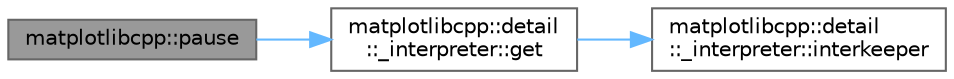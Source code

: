 digraph "matplotlibcpp::pause"
{
 // LATEX_PDF_SIZE
  bgcolor="transparent";
  edge [fontname=Helvetica,fontsize=10,labelfontname=Helvetica,labelfontsize=10];
  node [fontname=Helvetica,fontsize=10,shape=box,height=0.2,width=0.4];
  rankdir="LR";
  Node1 [id="Node000001",label="matplotlibcpp::pause",height=0.2,width=0.4,color="gray40", fillcolor="grey60", style="filled", fontcolor="black",tooltip=" "];
  Node1 -> Node2 [id="edge3_Node000001_Node000002",color="steelblue1",style="solid",tooltip=" "];
  Node2 [id="Node000002",label="matplotlibcpp::detail\l::_interpreter::get",height=0.2,width=0.4,color="grey40", fillcolor="white", style="filled",URL="$structmatplotlibcpp_1_1detail_1_1__interpreter.html#a46fa5e29f74065df085dd3a808fa4dc4",tooltip=" "];
  Node2 -> Node3 [id="edge4_Node000002_Node000003",color="steelblue1",style="solid",tooltip=" "];
  Node3 [id="Node000003",label="matplotlibcpp::detail\l::_interpreter::interkeeper",height=0.2,width=0.4,color="grey40", fillcolor="white", style="filled",URL="$structmatplotlibcpp_1_1detail_1_1__interpreter.html#a32cb66eeebd22a4b8477aa682163ec2b",tooltip=" "];
}
